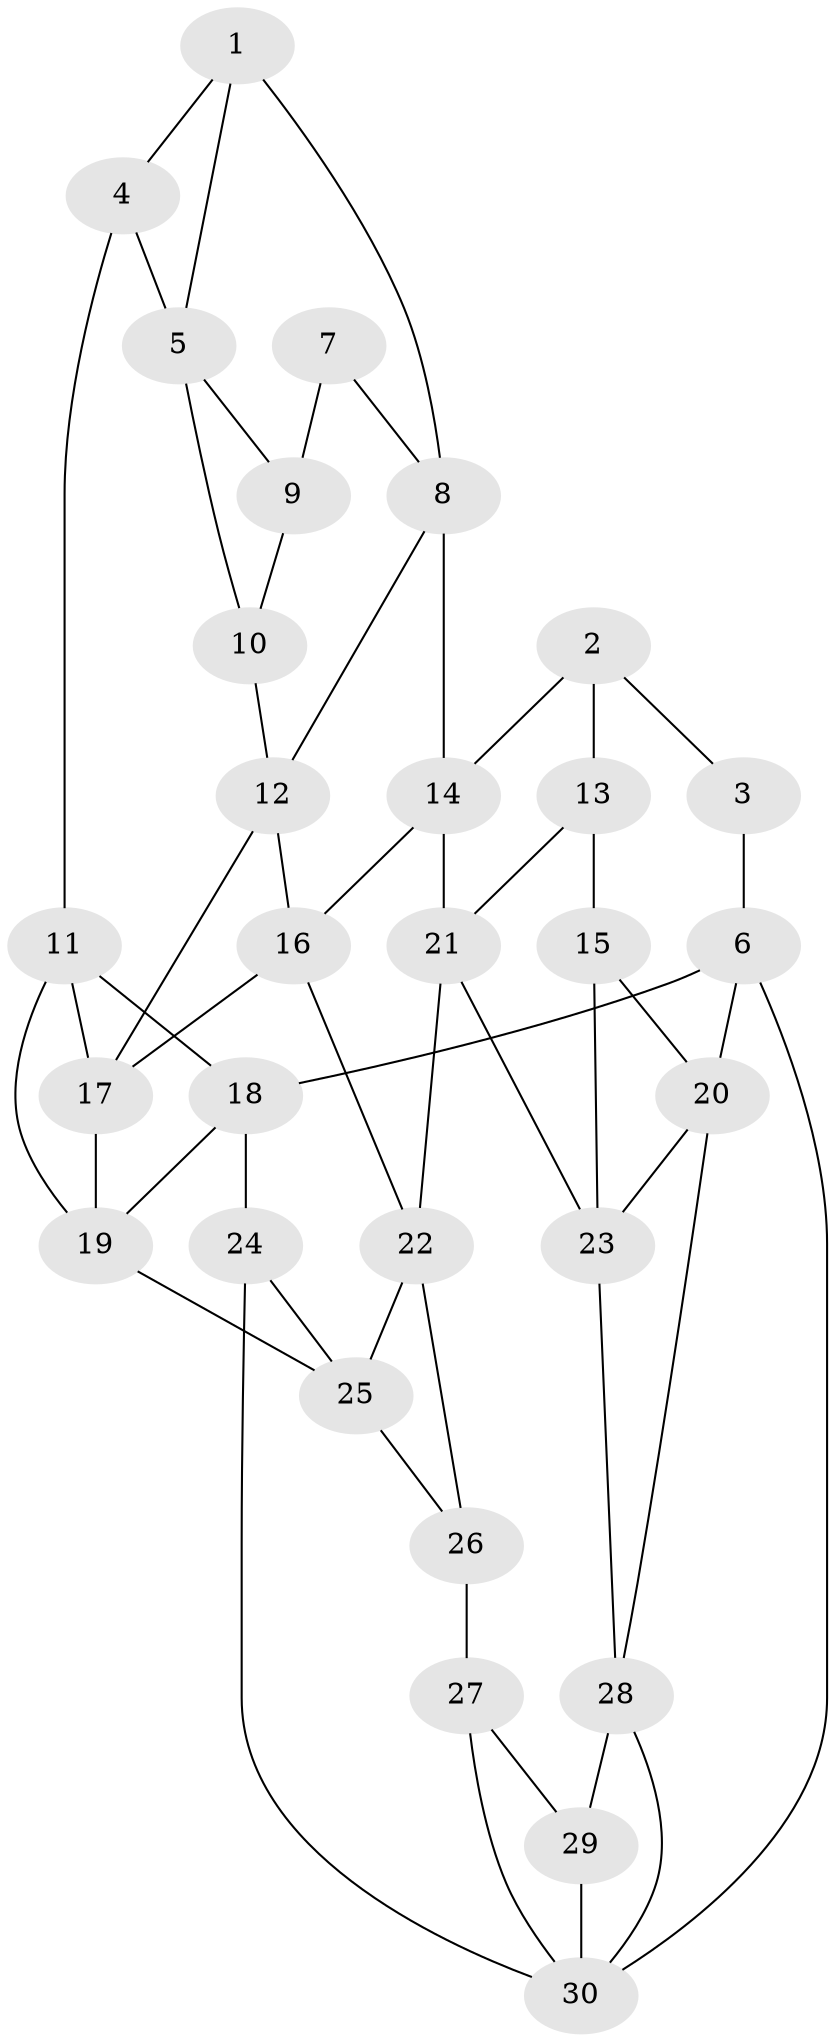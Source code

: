 // original degree distribution, {3: 0.03636363636363636, 4: 0.2909090909090909, 5: 0.43636363636363634, 6: 0.23636363636363636}
// Generated by graph-tools (version 1.1) at 2025/03/03/09/25 03:03:19]
// undirected, 30 vertices, 53 edges
graph export_dot {
graph [start="1"]
  node [color=gray90,style=filled];
  1;
  2;
  3;
  4;
  5;
  6;
  7;
  8;
  9;
  10;
  11;
  12;
  13;
  14;
  15;
  16;
  17;
  18;
  19;
  20;
  21;
  22;
  23;
  24;
  25;
  26;
  27;
  28;
  29;
  30;
  1 -- 4 [weight=1.0];
  1 -- 5 [weight=1.0];
  1 -- 8 [weight=1.0];
  2 -- 3 [weight=1.0];
  2 -- 13 [weight=1.0];
  2 -- 14 [weight=1.0];
  3 -- 6 [weight=2.0];
  4 -- 5 [weight=1.0];
  4 -- 11 [weight=1.0];
  5 -- 9 [weight=1.0];
  5 -- 10 [weight=1.0];
  6 -- 18 [weight=1.0];
  6 -- 20 [weight=2.0];
  6 -- 30 [weight=1.0];
  7 -- 8 [weight=1.0];
  7 -- 9 [weight=2.0];
  8 -- 12 [weight=1.0];
  8 -- 14 [weight=1.0];
  9 -- 10 [weight=1.0];
  10 -- 12 [weight=1.0];
  11 -- 17 [weight=1.0];
  11 -- 18 [weight=1.0];
  11 -- 19 [weight=1.0];
  12 -- 16 [weight=1.0];
  12 -- 17 [weight=1.0];
  13 -- 15 [weight=2.0];
  13 -- 21 [weight=1.0];
  14 -- 16 [weight=1.0];
  14 -- 21 [weight=1.0];
  15 -- 20 [weight=1.0];
  15 -- 23 [weight=1.0];
  16 -- 17 [weight=1.0];
  16 -- 22 [weight=1.0];
  17 -- 19 [weight=1.0];
  18 -- 19 [weight=1.0];
  18 -- 24 [weight=1.0];
  19 -- 25 [weight=1.0];
  20 -- 23 [weight=1.0];
  20 -- 28 [weight=1.0];
  21 -- 22 [weight=1.0];
  21 -- 23 [weight=1.0];
  22 -- 25 [weight=1.0];
  22 -- 26 [weight=1.0];
  23 -- 28 [weight=1.0];
  24 -- 25 [weight=1.0];
  24 -- 30 [weight=1.0];
  25 -- 26 [weight=1.0];
  26 -- 27 [weight=2.0];
  27 -- 29 [weight=1.0];
  27 -- 30 [weight=1.0];
  28 -- 29 [weight=2.0];
  28 -- 30 [weight=1.0];
  29 -- 30 [weight=1.0];
}

